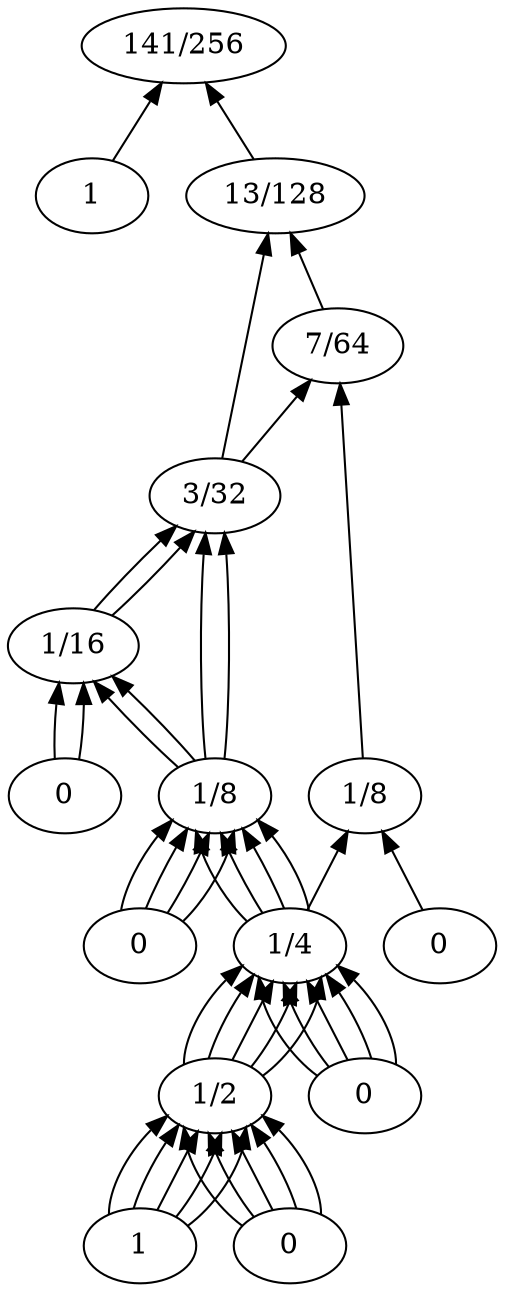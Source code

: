 digraph groma{
rankdir = BT;
node0 [label="141/256"];
node1 [label="1"];
node2 [label="13/128"];
node3 [label="7/64"];
node5 [label="1/8"];
node31 [label="1/4"];
node39 [label="1/2"];
node43 [label="1"];
node44 [label="0"];
node40 [label="0"];
node10 [label="0"];
node6 [label="3/32"];
node21 [label="1/8"];
node31 [label="1/4"];
node39 [label="1/2"];
node43 [label="1"];
node44 [label="0"];
node40 [label="0"];
node32 [label="0"];
node12 [label="1/16"];
node21 [label="1/8"];
node31 [label="1/4"];
node39 [label="1/2"];
node43 [label="1"];
node44 [label="0"];
node40 [label="0"];
node32 [label="0"];
node22 [label="0"];
node6 [label="3/32"];
node21 [label="1/8"];
node31 [label="1/4"];
node39 [label="1/2"];
node43 [label="1"];
node44 [label="0"];
node40 [label="0"];
node32 [label="0"];
node12 [label="1/16"];
node21 [label="1/8"];
node31 [label="1/4"];
node39 [label="1/2"];
node43 [label="1"];
node44 [label="0"];
node40 [label="0"];
node32 [label="0"];
node22 [label="0"];
node1 -> node0;
node2 -> node0;
node3 -> node2;
node5 -> node3;
node31 -> node5;
node39 -> node31;
node43 -> node39;
node44 -> node39;
node40 -> node31;
node10 -> node5;
node6 -> node3;
node21 -> node6;
node31 -> node21;
node39 -> node31;
node43 -> node39;
node44 -> node39;
node40 -> node31;
node32 -> node21;
node12 -> node6;
node21 -> node12;
node31 -> node21;
node39 -> node31;
node43 -> node39;
node44 -> node39;
node40 -> node31;
node32 -> node21;
node22 -> node12;
node6 -> node2;
node21 -> node6;
node31 -> node21;
node39 -> node31;
node43 -> node39;
node44 -> node39;
node40 -> node31;
node32 -> node21;
node12 -> node6;
node21 -> node12;
node31 -> node21;
node39 -> node31;
node43 -> node39;
node44 -> node39;
node40 -> node31;
node32 -> node21;
node22 -> node12;
}